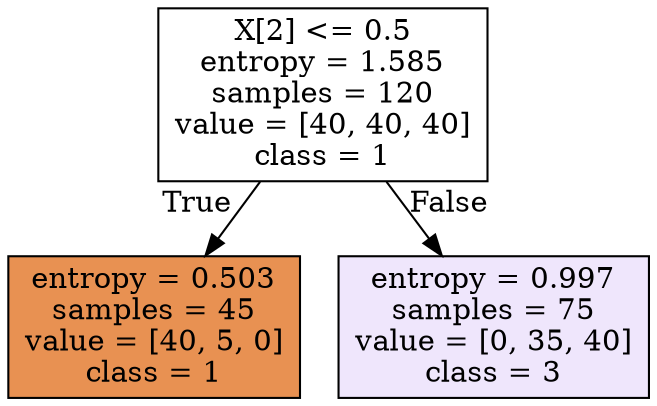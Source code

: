 digraph Tree {
node [shape=box, style="filled", color="black"] ;
0 [label="X[2] <= 0.5\nentropy = 1.585\nsamples = 120\nvalue = [40, 40, 40]\nclass = 1", fillcolor="#ffffff"] ;
1 [label="entropy = 0.503\nsamples = 45\nvalue = [40, 5, 0]\nclass = 1", fillcolor="#e89152"] ;
0 -> 1 [labeldistance=2.5, labelangle=45, headlabel="True"] ;
2 [label="entropy = 0.997\nsamples = 75\nvalue = [0, 35, 40]\nclass = 3", fillcolor="#efe6fc"] ;
0 -> 2 [labeldistance=2.5, labelangle=-45, headlabel="False"] ;
}